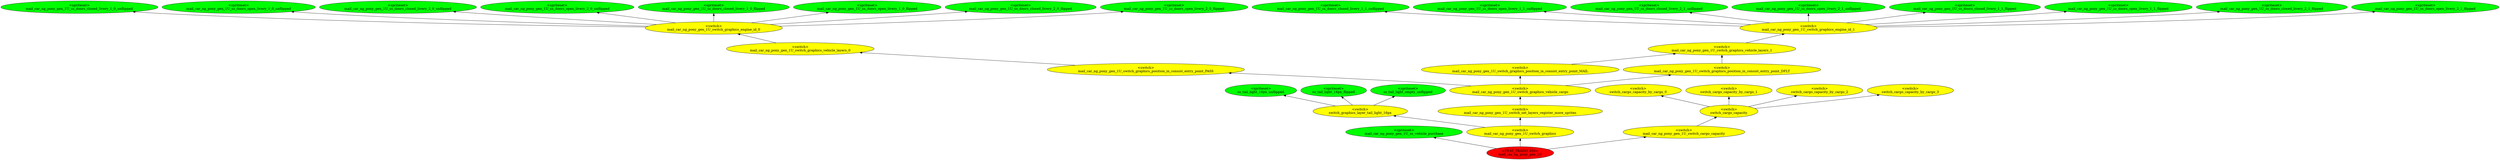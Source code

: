 digraph {
rankdir="BT"
ss_tail_light_16px_unflipped [fillcolor=green style="filled" label="<spriteset>\nss_tail_light_16px_unflipped"]
ss_tail_light_16px_flipped [fillcolor=green style="filled" label="<spriteset>\nss_tail_light_16px_flipped"]
ss_tail_light_empty_unflipped [fillcolor=green style="filled" label="<spriteset>\nss_tail_light_empty_unflipped"]
switch_graphics_layer_tail_light_16px [fillcolor=yellow style="filled" label="<switch>\nswitch_graphics_layer_tail_light_16px"]
switch_cargo_capacity_by_cargo_0 [fillcolor=yellow style="filled" label="<switch>\nswitch_cargo_capacity_by_cargo_0"]
switch_cargo_capacity_by_cargo_1 [fillcolor=yellow style="filled" label="<switch>\nswitch_cargo_capacity_by_cargo_1"]
switch_cargo_capacity_by_cargo_2 [fillcolor=yellow style="filled" label="<switch>\nswitch_cargo_capacity_by_cargo_2"]
switch_cargo_capacity_by_cargo_3 [fillcolor=yellow style="filled" label="<switch>\nswitch_cargo_capacity_by_cargo_3"]
switch_cargo_capacity [fillcolor=yellow style="filled" label="<switch>\nswitch_cargo_capacity"]
mail_car_ng_pony_gen_1U_ss_doors_closed_livery_1_0_unflipped [fillcolor=green style="filled" label="<spriteset>\nmail_car_ng_pony_gen_1U_ss_doors_closed_livery_1_0_unflipped"]
mail_car_ng_pony_gen_1U_ss_doors_open_livery_1_0_unflipped [fillcolor=green style="filled" label="<spriteset>\nmail_car_ng_pony_gen_1U_ss_doors_open_livery_1_0_unflipped"]
mail_car_ng_pony_gen_1U_ss_doors_closed_livery_2_0_unflipped [fillcolor=green style="filled" label="<spriteset>\nmail_car_ng_pony_gen_1U_ss_doors_closed_livery_2_0_unflipped"]
mail_car_ng_pony_gen_1U_ss_doors_open_livery_2_0_unflipped [fillcolor=green style="filled" label="<spriteset>\nmail_car_ng_pony_gen_1U_ss_doors_open_livery_2_0_unflipped"]
mail_car_ng_pony_gen_1U_ss_doors_closed_livery_1_0_flipped [fillcolor=green style="filled" label="<spriteset>\nmail_car_ng_pony_gen_1U_ss_doors_closed_livery_1_0_flipped"]
mail_car_ng_pony_gen_1U_ss_doors_open_livery_1_0_flipped [fillcolor=green style="filled" label="<spriteset>\nmail_car_ng_pony_gen_1U_ss_doors_open_livery_1_0_flipped"]
mail_car_ng_pony_gen_1U_ss_doors_closed_livery_2_0_flipped [fillcolor=green style="filled" label="<spriteset>\nmail_car_ng_pony_gen_1U_ss_doors_closed_livery_2_0_flipped"]
mail_car_ng_pony_gen_1U_ss_doors_open_livery_2_0_flipped [fillcolor=green style="filled" label="<spriteset>\nmail_car_ng_pony_gen_1U_ss_doors_open_livery_2_0_flipped"]
mail_car_ng_pony_gen_1U_switch_graphics_engine_id_0 [fillcolor=yellow style="filled" label="<switch>\nmail_car_ng_pony_gen_1U_switch_graphics_engine_id_0"]
mail_car_ng_pony_gen_1U_switch_graphics_vehicle_layers_0 [fillcolor=yellow style="filled" label="<switch>\nmail_car_ng_pony_gen_1U_switch_graphics_vehicle_layers_0"]
mail_car_ng_pony_gen_1U_ss_doors_closed_livery_1_1_unflipped [fillcolor=green style="filled" label="<spriteset>\nmail_car_ng_pony_gen_1U_ss_doors_closed_livery_1_1_unflipped"]
mail_car_ng_pony_gen_1U_ss_doors_open_livery_1_1_unflipped [fillcolor=green style="filled" label="<spriteset>\nmail_car_ng_pony_gen_1U_ss_doors_open_livery_1_1_unflipped"]
mail_car_ng_pony_gen_1U_ss_doors_closed_livery_2_1_unflipped [fillcolor=green style="filled" label="<spriteset>\nmail_car_ng_pony_gen_1U_ss_doors_closed_livery_2_1_unflipped"]
mail_car_ng_pony_gen_1U_ss_doors_open_livery_2_1_unflipped [fillcolor=green style="filled" label="<spriteset>\nmail_car_ng_pony_gen_1U_ss_doors_open_livery_2_1_unflipped"]
mail_car_ng_pony_gen_1U_ss_doors_closed_livery_1_1_flipped [fillcolor=green style="filled" label="<spriteset>\nmail_car_ng_pony_gen_1U_ss_doors_closed_livery_1_1_flipped"]
mail_car_ng_pony_gen_1U_ss_doors_open_livery_1_1_flipped [fillcolor=green style="filled" label="<spriteset>\nmail_car_ng_pony_gen_1U_ss_doors_open_livery_1_1_flipped"]
mail_car_ng_pony_gen_1U_ss_doors_closed_livery_2_1_flipped [fillcolor=green style="filled" label="<spriteset>\nmail_car_ng_pony_gen_1U_ss_doors_closed_livery_2_1_flipped"]
mail_car_ng_pony_gen_1U_ss_doors_open_livery_2_1_flipped [fillcolor=green style="filled" label="<spriteset>\nmail_car_ng_pony_gen_1U_ss_doors_open_livery_2_1_flipped"]
mail_car_ng_pony_gen_1U_switch_graphics_engine_id_1 [fillcolor=yellow style="filled" label="<switch>\nmail_car_ng_pony_gen_1U_switch_graphics_engine_id_1"]
mail_car_ng_pony_gen_1U_switch_graphics_vehicle_layers_1 [fillcolor=yellow style="filled" label="<switch>\nmail_car_ng_pony_gen_1U_switch_graphics_vehicle_layers_1"]
mail_car_ng_pony_gen_1U_switch_graphics_position_in_consist_entry_point_PASS [fillcolor=yellow style="filled" label="<switch>\nmail_car_ng_pony_gen_1U_switch_graphics_position_in_consist_entry_point_PASS"]
mail_car_ng_pony_gen_1U_switch_graphics_position_in_consist_entry_point_MAIL [fillcolor=yellow style="filled" label="<switch>\nmail_car_ng_pony_gen_1U_switch_graphics_position_in_consist_entry_point_MAIL"]
mail_car_ng_pony_gen_1U_switch_graphics_position_in_consist_entry_point_DFLT [fillcolor=yellow style="filled" label="<switch>\nmail_car_ng_pony_gen_1U_switch_graphics_position_in_consist_entry_point_DFLT"]
mail_car_ng_pony_gen_1U_switch_graphics_vehicle_cargo [fillcolor=yellow style="filled" label="<switch>\nmail_car_ng_pony_gen_1U_switch_graphics_vehicle_cargo"]
mail_car_ng_pony_gen_1U_ss_vehicle_purchase [fillcolor=green style="filled" label="<spriteset>\nmail_car_ng_pony_gen_1U_ss_vehicle_purchase"]
mail_car_ng_pony_gen_1U_switch_set_layers_register_more_sprites [fillcolor=yellow style="filled" label="<switch>\nmail_car_ng_pony_gen_1U_switch_set_layers_register_more_sprites"]
mail_car_ng_pony_gen_1U_switch_graphics [fillcolor=yellow style="filled" label="<switch>\nmail_car_ng_pony_gen_1U_switch_graphics"]
mail_car_ng_pony_gen_1U_switch_cargo_capacity [fillcolor=yellow style="filled" label="<switch>\nmail_car_ng_pony_gen_1U_switch_cargo_capacity"]
mail_car_ng_pony_gen_1U [fillcolor=red style="filled" label="<FEAT_TRAINS 950>\nmail_car_ng_pony_gen_1U"]
mail_car_ng_pony_gen_1U_switch_graphics_vehicle_layers_0->mail_car_ng_pony_gen_1U_switch_graphics_engine_id_0
mail_car_ng_pony_gen_1U_switch_set_layers_register_more_sprites->mail_car_ng_pony_gen_1U_switch_graphics_vehicle_cargo
mail_car_ng_pony_gen_1U_switch_graphics_engine_id_0->mail_car_ng_pony_gen_1U_ss_doors_open_livery_1_0_unflipped
mail_car_ng_pony_gen_1U_switch_graphics_engine_id_1->mail_car_ng_pony_gen_1U_ss_doors_open_livery_2_1_unflipped
mail_car_ng_pony_gen_1U_switch_graphics_position_in_consist_entry_point_MAIL->mail_car_ng_pony_gen_1U_switch_graphics_vehicle_layers_1
mail_car_ng_pony_gen_1U_switch_graphics->switch_graphics_layer_tail_light_16px
mail_car_ng_pony_gen_1U_switch_graphics_engine_id_0->mail_car_ng_pony_gen_1U_ss_doors_open_livery_2_0_unflipped
mail_car_ng_pony_gen_1U->mail_car_ng_pony_gen_1U_switch_graphics
mail_car_ng_pony_gen_1U_switch_graphics_engine_id_0->mail_car_ng_pony_gen_1U_ss_doors_closed_livery_2_0_flipped
mail_car_ng_pony_gen_1U_switch_graphics_engine_id_1->mail_car_ng_pony_gen_1U_ss_doors_closed_livery_2_1_unflipped
mail_car_ng_pony_gen_1U_switch_graphics_vehicle_cargo->mail_car_ng_pony_gen_1U_switch_graphics_position_in_consist_entry_point_MAIL
switch_graphics_layer_tail_light_16px->ss_tail_light_16px_flipped
mail_car_ng_pony_gen_1U_switch_graphics_engine_id_1->mail_car_ng_pony_gen_1U_ss_doors_open_livery_1_1_unflipped
mail_car_ng_pony_gen_1U_switch_graphics_vehicle_cargo->mail_car_ng_pony_gen_1U_switch_graphics_position_in_consist_entry_point_DFLT
switch_cargo_capacity->switch_cargo_capacity_by_cargo_1
mail_car_ng_pony_gen_1U_switch_graphics_engine_id_1->mail_car_ng_pony_gen_1U_ss_doors_closed_livery_1_1_unflipped
mail_car_ng_pony_gen_1U_switch_graphics_engine_id_1->mail_car_ng_pony_gen_1U_ss_doors_open_livery_2_1_flipped
mail_car_ng_pony_gen_1U->mail_car_ng_pony_gen_1U_switch_cargo_capacity
mail_car_ng_pony_gen_1U->mail_car_ng_pony_gen_1U_ss_vehicle_purchase
switch_graphics_layer_tail_light_16px->ss_tail_light_empty_unflipped
mail_car_ng_pony_gen_1U_switch_graphics_engine_id_0->mail_car_ng_pony_gen_1U_ss_doors_open_livery_2_0_flipped
mail_car_ng_pony_gen_1U_switch_graphics_vehicle_cargo->mail_car_ng_pony_gen_1U_switch_graphics_position_in_consist_entry_point_PASS
switch_cargo_capacity->switch_cargo_capacity_by_cargo_3
switch_cargo_capacity->switch_cargo_capacity_by_cargo_0
switch_graphics_layer_tail_light_16px->ss_tail_light_16px_unflipped
mail_car_ng_pony_gen_1U_switch_graphics_engine_id_0->mail_car_ng_pony_gen_1U_ss_doors_closed_livery_1_0_flipped
mail_car_ng_pony_gen_1U_switch_graphics_engine_id_0->mail_car_ng_pony_gen_1U_ss_doors_closed_livery_1_0_unflipped
mail_car_ng_pony_gen_1U_switch_graphics_engine_id_1->mail_car_ng_pony_gen_1U_ss_doors_open_livery_1_1_flipped
mail_car_ng_pony_gen_1U_switch_graphics_position_in_consist_entry_point_PASS->mail_car_ng_pony_gen_1U_switch_graphics_vehicle_layers_0
mail_car_ng_pony_gen_1U_switch_graphics->mail_car_ng_pony_gen_1U_switch_set_layers_register_more_sprites
mail_car_ng_pony_gen_1U_switch_graphics_position_in_consist_entry_point_DFLT->mail_car_ng_pony_gen_1U_switch_graphics_vehicle_layers_1
mail_car_ng_pony_gen_1U_switch_graphics_vehicle_layers_1->mail_car_ng_pony_gen_1U_switch_graphics_engine_id_1
mail_car_ng_pony_gen_1U_switch_graphics_engine_id_0->mail_car_ng_pony_gen_1U_ss_doors_closed_livery_2_0_unflipped
mail_car_ng_pony_gen_1U_switch_graphics_engine_id_1->mail_car_ng_pony_gen_1U_ss_doors_closed_livery_2_1_flipped
mail_car_ng_pony_gen_1U_switch_graphics_engine_id_0->mail_car_ng_pony_gen_1U_ss_doors_open_livery_1_0_flipped
mail_car_ng_pony_gen_1U_switch_cargo_capacity->switch_cargo_capacity
mail_car_ng_pony_gen_1U_switch_graphics_engine_id_1->mail_car_ng_pony_gen_1U_ss_doors_closed_livery_1_1_flipped
switch_cargo_capacity->switch_cargo_capacity_by_cargo_2
}
